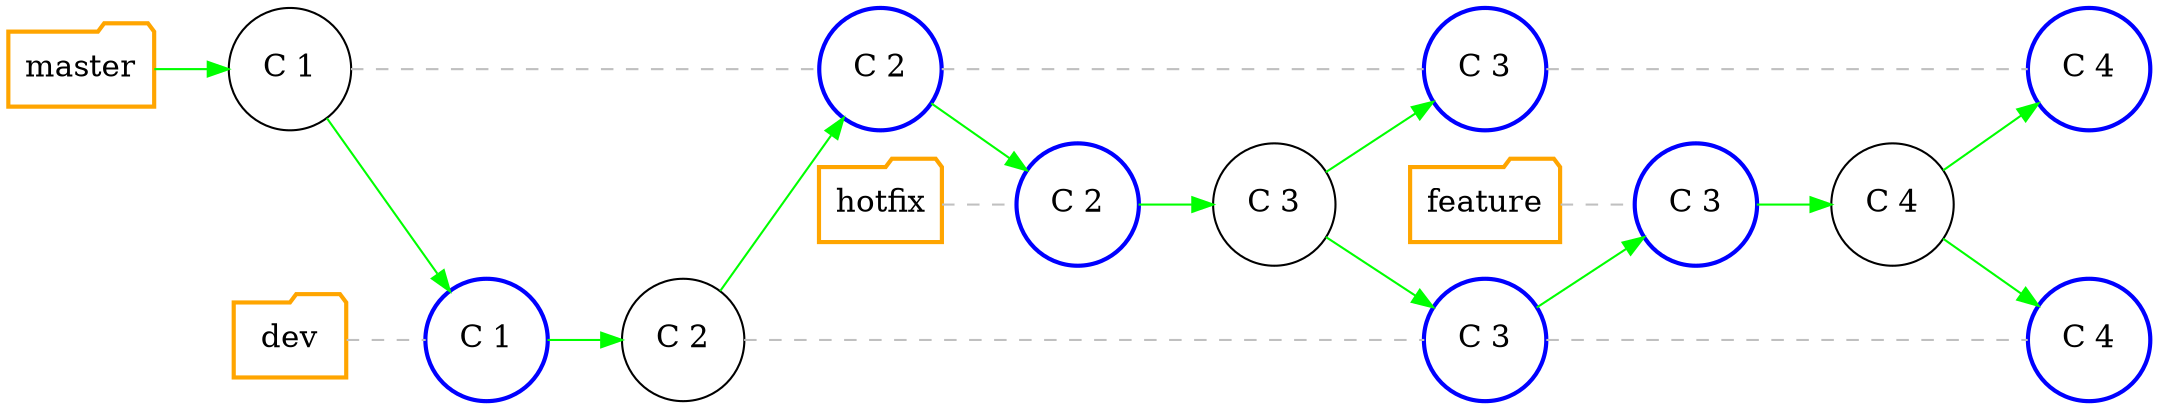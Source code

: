 digraph git_branch_model {
    splines=line
    rankdir="LR"
    bgcolor="transparent"

    /* Global Node/Edge config */
    edge[arrowhead=open]

    /* Nodes representing the branches */
    node[ fontsize=15.0,style="bold", shape=folder, color=orange]
    master [group="master"]
    dev [group="dev"]
    hotfix [group="hotfix"]
    feature [group="feature"]

    /* Nodes representing commit */
    node[ fontsize=15.0,style="",shape=circle, color=""]
    C_1[label="C 1", group="master"]
    C_2[label="C 2", group="dev"]
    C_3[label="C 3", group="hotfix"]
    C_4[label="C 4", group="feature"]

    /* Nodes representing pointer */
    node[color="blue", style=bold]
    C_2_M [label="C 2", group="master"]
    C_3_M [label="C 3", group="master"]
    C_1_D [label="C 1", group="dev"]
    C_3_D [label="C 3", group="dev"]
    C_2_H [label="C 2", group="hotfix"]
    C_3_F [label="C 3", group="feature"]
    C_4_D [label="C 4", group="dev"]
    C_4_M [label="C 4", group="master"]

    /* Connect hidden branch name nodes
    master -> dev -> hotfix -> feature  [style="invis"] */

    edge[arrowhead=none, style="dashed",color=gray]
    /* Define master branch commits */
    master -> C_1 [arrowhead="", color="green"style=""]
    C_1 -> C_2_M [style="dashed"]
    C_2_M -> C_3_M
    C_3_M -> C_4_M

    /* Define dev branch commits */
    dev -> C_1_D
    C_1_D -> C_2 [arrowhead="", color="green"style=""]
    C_2 -> C_3_D
    C_3_D -> C_4_D

    /* Define hotfix branch commits */
    hotfix -> C_2_H
    C_2_H -> C_3 [arrowhead="", color="green"style=""]

    /* Define feature branch commits */
    feature -> C_3_F
    C_3_F -> C_4 [arrowhead="", color="green",style=""]

    edge[color="green", arrowhead="",  style=""]
    /* 1. inter branch commit */
    C_1 -> C_1_D

    /* 2. inter branch commit */
    C_2 -> C_2_M

    /* 3.  inter branch commit */
    C_2_M -> C_2_H

    /* 4.  inter branch commit */
    C_3 -> { C_3_D C_3_M }

    /* 5. inter branch commit */
    C_3_D -> C_3_F

    /* 5. inter branch commit */
    C_4 -> {C_4_D C_4_M}

}
